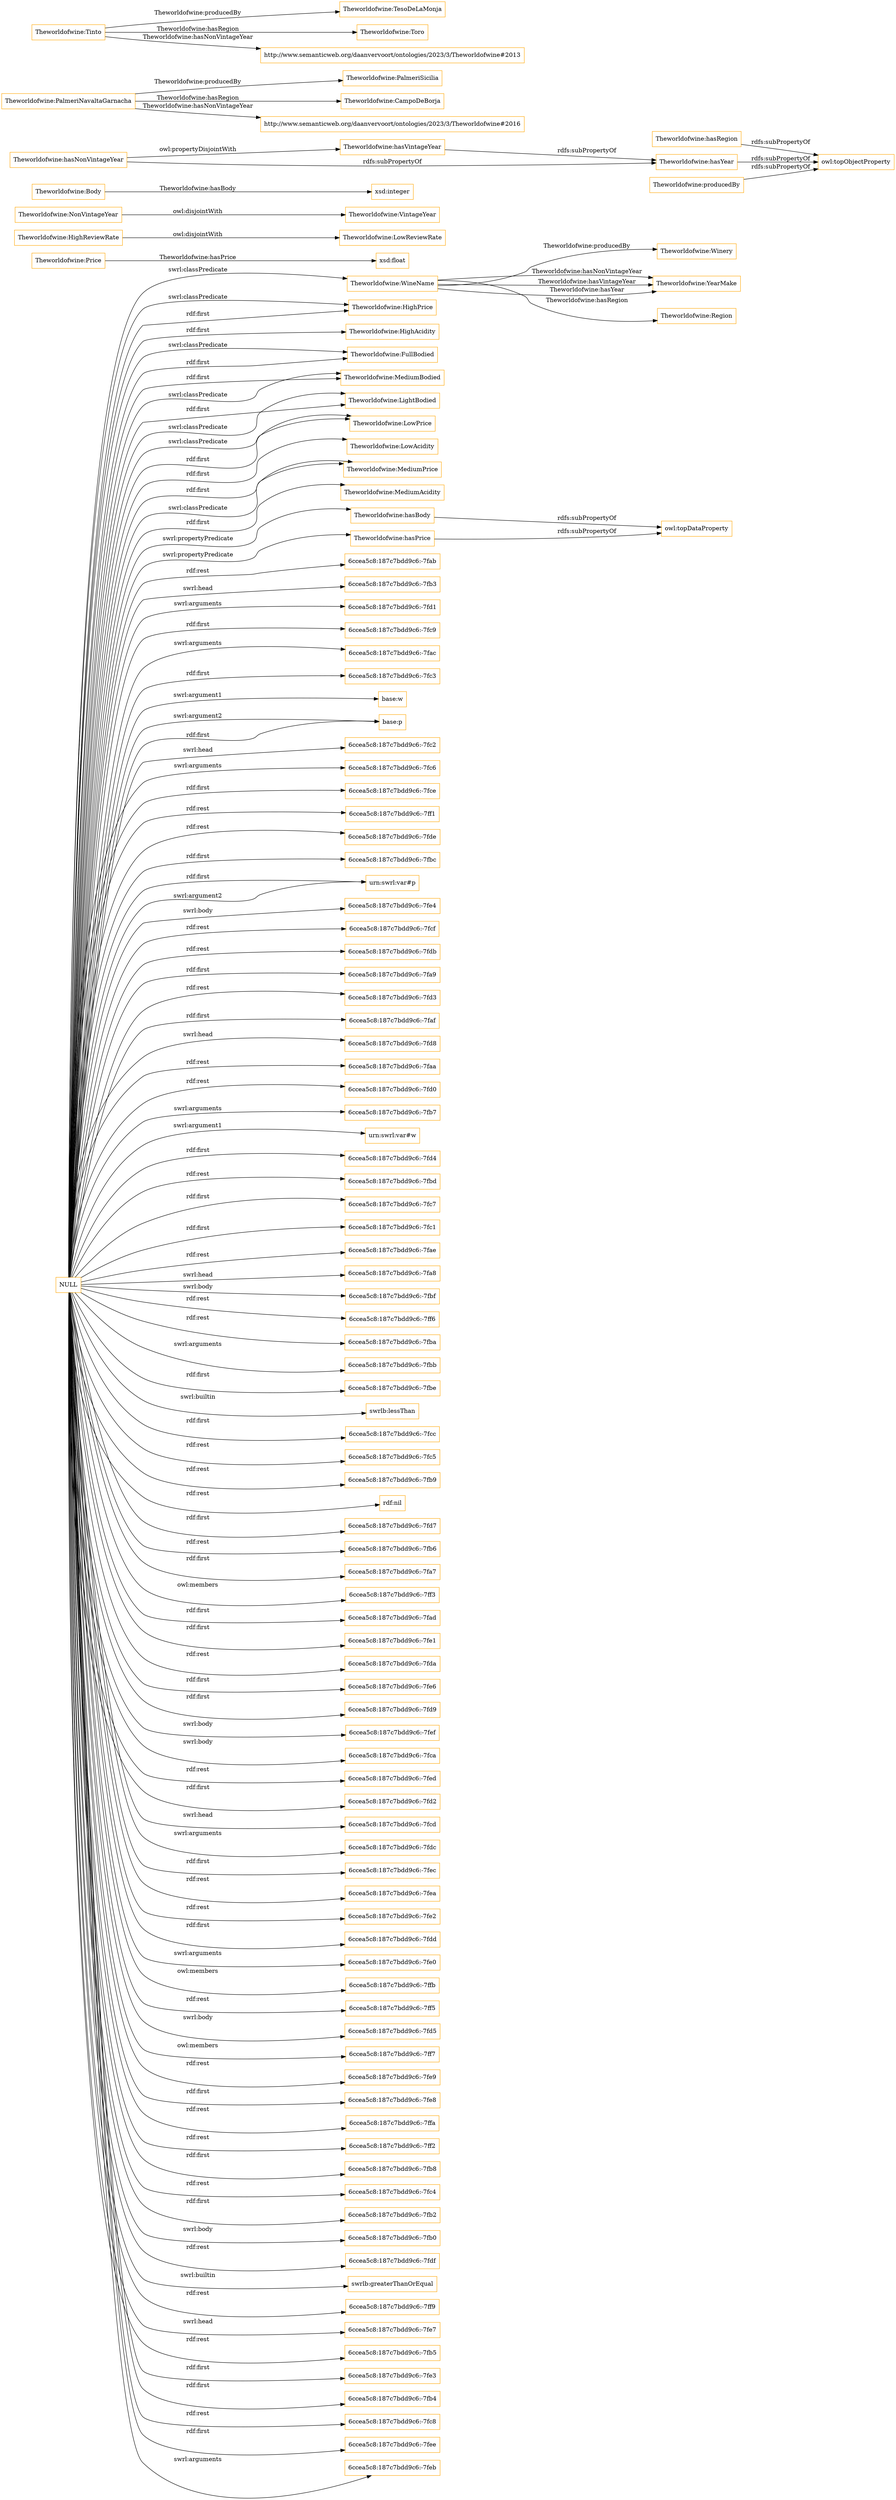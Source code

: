 digraph ar2dtool_diagram { 
rankdir=LR;
size="1501"
node [shape = rectangle, color="orange"]; "Theworldofwine:WineName" "Theworldofwine:Price" "Theworldofwine:HighPrice" "Theworldofwine:LowReviewRate" "Theworldofwine:Winery" "Theworldofwine:NonVintageYear" "Theworldofwine:HighAcidity" "Theworldofwine:YearMake" "Theworldofwine:FullBodied" "Theworldofwine:VintageYear" "Theworldofwine:MediumBodied" "Theworldofwine:LightBodied" "Theworldofwine:LowPrice" "Theworldofwine:Body" "Theworldofwine:HighReviewRate" "Theworldofwine:LowAcidity" "Theworldofwine:MediumPrice" "Theworldofwine:Region" "Theworldofwine:MediumAcidity" ; /*classes style*/
	"Theworldofwine:hasBody" -> "owl:topDataProperty" [ label = "rdfs:subPropertyOf" ];
	"Theworldofwine:hasRegion" -> "owl:topObjectProperty" [ label = "rdfs:subPropertyOf" ];
	"Theworldofwine:NonVintageYear" -> "Theworldofwine:VintageYear" [ label = "owl:disjointWith" ];
	"Theworldofwine:hasPrice" -> "owl:topDataProperty" [ label = "rdfs:subPropertyOf" ];
	"Theworldofwine:PalmeriNavaltaGarnacha" -> "Theworldofwine:PalmeriSicilia" [ label = "Theworldofwine:producedBy" ];
	"Theworldofwine:PalmeriNavaltaGarnacha" -> "Theworldofwine:CampoDeBorja" [ label = "Theworldofwine:hasRegion" ];
	"Theworldofwine:PalmeriNavaltaGarnacha" -> "http://www.semanticweb.org/daanvervoort/ontologies/2023/3/Theworldofwine#2016" [ label = "Theworldofwine:hasNonVintageYear" ];
	"Theworldofwine:hasNonVintageYear" -> "Theworldofwine:hasVintageYear" [ label = "owl:propertyDisjointWith" ];
	"Theworldofwine:hasNonVintageYear" -> "Theworldofwine:hasYear" [ label = "rdfs:subPropertyOf" ];
	"Theworldofwine:Tinto" -> "Theworldofwine:TesoDeLaMonja" [ label = "Theworldofwine:producedBy" ];
	"Theworldofwine:Tinto" -> "Theworldofwine:Toro" [ label = "Theworldofwine:hasRegion" ];
	"Theworldofwine:Tinto" -> "http://www.semanticweb.org/daanvervoort/ontologies/2023/3/Theworldofwine#2013" [ label = "Theworldofwine:hasNonVintageYear" ];
	"Theworldofwine:producedBy" -> "owl:topObjectProperty" [ label = "rdfs:subPropertyOf" ];
	"NULL" -> "6ccea5c8:187c7bdd9c6:-7fab" [ label = "rdf:rest" ];
	"NULL" -> "Theworldofwine:LowPrice" [ label = "swrl:classPredicate" ];
	"NULL" -> "Theworldofwine:MediumBodied" [ label = "rdf:first" ];
	"NULL" -> "6ccea5c8:187c7bdd9c6:-7fb3" [ label = "swrl:head" ];
	"NULL" -> "6ccea5c8:187c7bdd9c6:-7fd1" [ label = "swrl:arguments" ];
	"NULL" -> "6ccea5c8:187c7bdd9c6:-7fc9" [ label = "rdf:first" ];
	"NULL" -> "Theworldofwine:LowPrice" [ label = "rdf:first" ];
	"NULL" -> "6ccea5c8:187c7bdd9c6:-7fac" [ label = "swrl:arguments" ];
	"NULL" -> "6ccea5c8:187c7bdd9c6:-7fc3" [ label = "rdf:first" ];
	"NULL" -> "base:w" [ label = "swrl:argument1" ];
	"NULL" -> "Theworldofwine:hasBody" [ label = "swrl:propertyPredicate" ];
	"NULL" -> "base:p" [ label = "swrl:argument2" ];
	"NULL" -> "6ccea5c8:187c7bdd9c6:-7fc2" [ label = "swrl:head" ];
	"NULL" -> "6ccea5c8:187c7bdd9c6:-7fc6" [ label = "swrl:arguments" ];
	"NULL" -> "6ccea5c8:187c7bdd9c6:-7fce" [ label = "rdf:first" ];
	"NULL" -> "6ccea5c8:187c7bdd9c6:-7ff1" [ label = "rdf:rest" ];
	"NULL" -> "base:p" [ label = "rdf:first" ];
	"NULL" -> "Theworldofwine:WineName" [ label = "swrl:classPredicate" ];
	"NULL" -> "6ccea5c8:187c7bdd9c6:-7fde" [ label = "rdf:rest" ];
	"NULL" -> "6ccea5c8:187c7bdd9c6:-7fbc" [ label = "rdf:first" ];
	"NULL" -> "urn:swrl:var#p" [ label = "rdf:first" ];
	"NULL" -> "6ccea5c8:187c7bdd9c6:-7fe4" [ label = "swrl:body" ];
	"NULL" -> "6ccea5c8:187c7bdd9c6:-7fcf" [ label = "rdf:rest" ];
	"NULL" -> "6ccea5c8:187c7bdd9c6:-7fdb" [ label = "rdf:rest" ];
	"NULL" -> "6ccea5c8:187c7bdd9c6:-7fa9" [ label = "rdf:first" ];
	"NULL" -> "6ccea5c8:187c7bdd9c6:-7fd3" [ label = "rdf:rest" ];
	"NULL" -> "6ccea5c8:187c7bdd9c6:-7faf" [ label = "rdf:first" ];
	"NULL" -> "Theworldofwine:FullBodied" [ label = "swrl:classPredicate" ];
	"NULL" -> "6ccea5c8:187c7bdd9c6:-7fd8" [ label = "swrl:head" ];
	"NULL" -> "Theworldofwine:MediumPrice" [ label = "rdf:first" ];
	"NULL" -> "6ccea5c8:187c7bdd9c6:-7faa" [ label = "rdf:rest" ];
	"NULL" -> "6ccea5c8:187c7bdd9c6:-7fd0" [ label = "rdf:rest" ];
	"NULL" -> "6ccea5c8:187c7bdd9c6:-7fb7" [ label = "swrl:arguments" ];
	"NULL" -> "urn:swrl:var#w" [ label = "swrl:argument1" ];
	"NULL" -> "6ccea5c8:187c7bdd9c6:-7fd4" [ label = "rdf:first" ];
	"NULL" -> "6ccea5c8:187c7bdd9c6:-7fbd" [ label = "rdf:rest" ];
	"NULL" -> "6ccea5c8:187c7bdd9c6:-7fc7" [ label = "rdf:first" ];
	"NULL" -> "Theworldofwine:HighPrice" [ label = "swrl:classPredicate" ];
	"NULL" -> "6ccea5c8:187c7bdd9c6:-7fc1" [ label = "rdf:first" ];
	"NULL" -> "6ccea5c8:187c7bdd9c6:-7fae" [ label = "rdf:rest" ];
	"NULL" -> "6ccea5c8:187c7bdd9c6:-7fa8" [ label = "swrl:head" ];
	"NULL" -> "6ccea5c8:187c7bdd9c6:-7fbf" [ label = "swrl:body" ];
	"NULL" -> "6ccea5c8:187c7bdd9c6:-7ff6" [ label = "rdf:rest" ];
	"NULL" -> "6ccea5c8:187c7bdd9c6:-7fba" [ label = "rdf:rest" ];
	"NULL" -> "6ccea5c8:187c7bdd9c6:-7fbb" [ label = "swrl:arguments" ];
	"NULL" -> "6ccea5c8:187c7bdd9c6:-7fbe" [ label = "rdf:first" ];
	"NULL" -> "swrlb:lessThan" [ label = "swrl:builtin" ];
	"NULL" -> "6ccea5c8:187c7bdd9c6:-7fcc" [ label = "rdf:first" ];
	"NULL" -> "6ccea5c8:187c7bdd9c6:-7fc5" [ label = "rdf:rest" ];
	"NULL" -> "Theworldofwine:LightBodied" [ label = "rdf:first" ];
	"NULL" -> "6ccea5c8:187c7bdd9c6:-7fb9" [ label = "rdf:rest" ];
	"NULL" -> "rdf:nil" [ label = "rdf:rest" ];
	"NULL" -> "Theworldofwine:HighPrice" [ label = "rdf:first" ];
	"NULL" -> "6ccea5c8:187c7bdd9c6:-7fd7" [ label = "rdf:first" ];
	"NULL" -> "6ccea5c8:187c7bdd9c6:-7fb6" [ label = "rdf:rest" ];
	"NULL" -> "Theworldofwine:LightBodied" [ label = "swrl:classPredicate" ];
	"NULL" -> "6ccea5c8:187c7bdd9c6:-7fa7" [ label = "rdf:first" ];
	"NULL" -> "6ccea5c8:187c7bdd9c6:-7ff3" [ label = "owl:members" ];
	"NULL" -> "6ccea5c8:187c7bdd9c6:-7fad" [ label = "rdf:first" ];
	"NULL" -> "6ccea5c8:187c7bdd9c6:-7fe1" [ label = "rdf:first" ];
	"NULL" -> "6ccea5c8:187c7bdd9c6:-7fda" [ label = "rdf:rest" ];
	"NULL" -> "6ccea5c8:187c7bdd9c6:-7fe6" [ label = "rdf:first" ];
	"NULL" -> "Theworldofwine:LowAcidity" [ label = "rdf:first" ];
	"NULL" -> "6ccea5c8:187c7bdd9c6:-7fd9" [ label = "rdf:first" ];
	"NULL" -> "6ccea5c8:187c7bdd9c6:-7fef" [ label = "swrl:body" ];
	"NULL" -> "6ccea5c8:187c7bdd9c6:-7fca" [ label = "swrl:body" ];
	"NULL" -> "6ccea5c8:187c7bdd9c6:-7fed" [ label = "rdf:rest" ];
	"NULL" -> "6ccea5c8:187c7bdd9c6:-7fd2" [ label = "rdf:first" ];
	"NULL" -> "6ccea5c8:187c7bdd9c6:-7fcd" [ label = "swrl:head" ];
	"NULL" -> "6ccea5c8:187c7bdd9c6:-7fdc" [ label = "swrl:arguments" ];
	"NULL" -> "6ccea5c8:187c7bdd9c6:-7fec" [ label = "rdf:first" ];
	"NULL" -> "Theworldofwine:MediumPrice" [ label = "swrl:classPredicate" ];
	"NULL" -> "6ccea5c8:187c7bdd9c6:-7fea" [ label = "rdf:rest" ];
	"NULL" -> "6ccea5c8:187c7bdd9c6:-7fe2" [ label = "rdf:rest" ];
	"NULL" -> "6ccea5c8:187c7bdd9c6:-7fdd" [ label = "rdf:first" ];
	"NULL" -> "6ccea5c8:187c7bdd9c6:-7fe0" [ label = "swrl:arguments" ];
	"NULL" -> "6ccea5c8:187c7bdd9c6:-7ffb" [ label = "owl:members" ];
	"NULL" -> "Theworldofwine:MediumBodied" [ label = "swrl:classPredicate" ];
	"NULL" -> "6ccea5c8:187c7bdd9c6:-7ff5" [ label = "rdf:rest" ];
	"NULL" -> "6ccea5c8:187c7bdd9c6:-7fd5" [ label = "swrl:body" ];
	"NULL" -> "6ccea5c8:187c7bdd9c6:-7ff7" [ label = "owl:members" ];
	"NULL" -> "6ccea5c8:187c7bdd9c6:-7fe9" [ label = "rdf:rest" ];
	"NULL" -> "6ccea5c8:187c7bdd9c6:-7fe8" [ label = "rdf:first" ];
	"NULL" -> "6ccea5c8:187c7bdd9c6:-7ffa" [ label = "rdf:rest" ];
	"NULL" -> "6ccea5c8:187c7bdd9c6:-7ff2" [ label = "rdf:rest" ];
	"NULL" -> "6ccea5c8:187c7bdd9c6:-7fb8" [ label = "rdf:first" ];
	"NULL" -> "6ccea5c8:187c7bdd9c6:-7fc4" [ label = "rdf:rest" ];
	"NULL" -> "6ccea5c8:187c7bdd9c6:-7fb2" [ label = "rdf:first" ];
	"NULL" -> "urn:swrl:var#p" [ label = "swrl:argument2" ];
	"NULL" -> "6ccea5c8:187c7bdd9c6:-7fb0" [ label = "swrl:body" ];
	"NULL" -> "6ccea5c8:187c7bdd9c6:-7fdf" [ label = "rdf:rest" ];
	"NULL" -> "swrlb:greaterThanOrEqual" [ label = "swrl:builtin" ];
	"NULL" -> "Theworldofwine:FullBodied" [ label = "rdf:first" ];
	"NULL" -> "Theworldofwine:HighAcidity" [ label = "rdf:first" ];
	"NULL" -> "6ccea5c8:187c7bdd9c6:-7ff9" [ label = "rdf:rest" ];
	"NULL" -> "6ccea5c8:187c7bdd9c6:-7fe7" [ label = "swrl:head" ];
	"NULL" -> "6ccea5c8:187c7bdd9c6:-7fb5" [ label = "rdf:rest" ];
	"NULL" -> "6ccea5c8:187c7bdd9c6:-7fe3" [ label = "rdf:first" ];
	"NULL" -> "6ccea5c8:187c7bdd9c6:-7fb4" [ label = "rdf:first" ];
	"NULL" -> "Theworldofwine:hasPrice" [ label = "swrl:propertyPredicate" ];
	"NULL" -> "6ccea5c8:187c7bdd9c6:-7fc8" [ label = "rdf:rest" ];
	"NULL" -> "Theworldofwine:MediumAcidity" [ label = "rdf:first" ];
	"NULL" -> "6ccea5c8:187c7bdd9c6:-7fee" [ label = "rdf:first" ];
	"NULL" -> "6ccea5c8:187c7bdd9c6:-7feb" [ label = "swrl:arguments" ];
	"Theworldofwine:hasYear" -> "owl:topObjectProperty" [ label = "rdfs:subPropertyOf" ];
	"Theworldofwine:HighReviewRate" -> "Theworldofwine:LowReviewRate" [ label = "owl:disjointWith" ];
	"Theworldofwine:hasVintageYear" -> "Theworldofwine:hasYear" [ label = "rdfs:subPropertyOf" ];
	"Theworldofwine:WineName" -> "Theworldofwine:YearMake" [ label = "Theworldofwine:hasNonVintageYear" ];
	"Theworldofwine:WineName" -> "Theworldofwine:YearMake" [ label = "Theworldofwine:hasVintageYear" ];
	"Theworldofwine:WineName" -> "Theworldofwine:Winery" [ label = "Theworldofwine:producedBy" ];
	"Theworldofwine:Body" -> "xsd:integer" [ label = "Theworldofwine:hasBody" ];
	"Theworldofwine:WineName" -> "Theworldofwine:Region" [ label = "Theworldofwine:hasRegion" ];
	"Theworldofwine:Price" -> "xsd:float" [ label = "Theworldofwine:hasPrice" ];
	"Theworldofwine:WineName" -> "Theworldofwine:YearMake" [ label = "Theworldofwine:hasYear" ];

}
